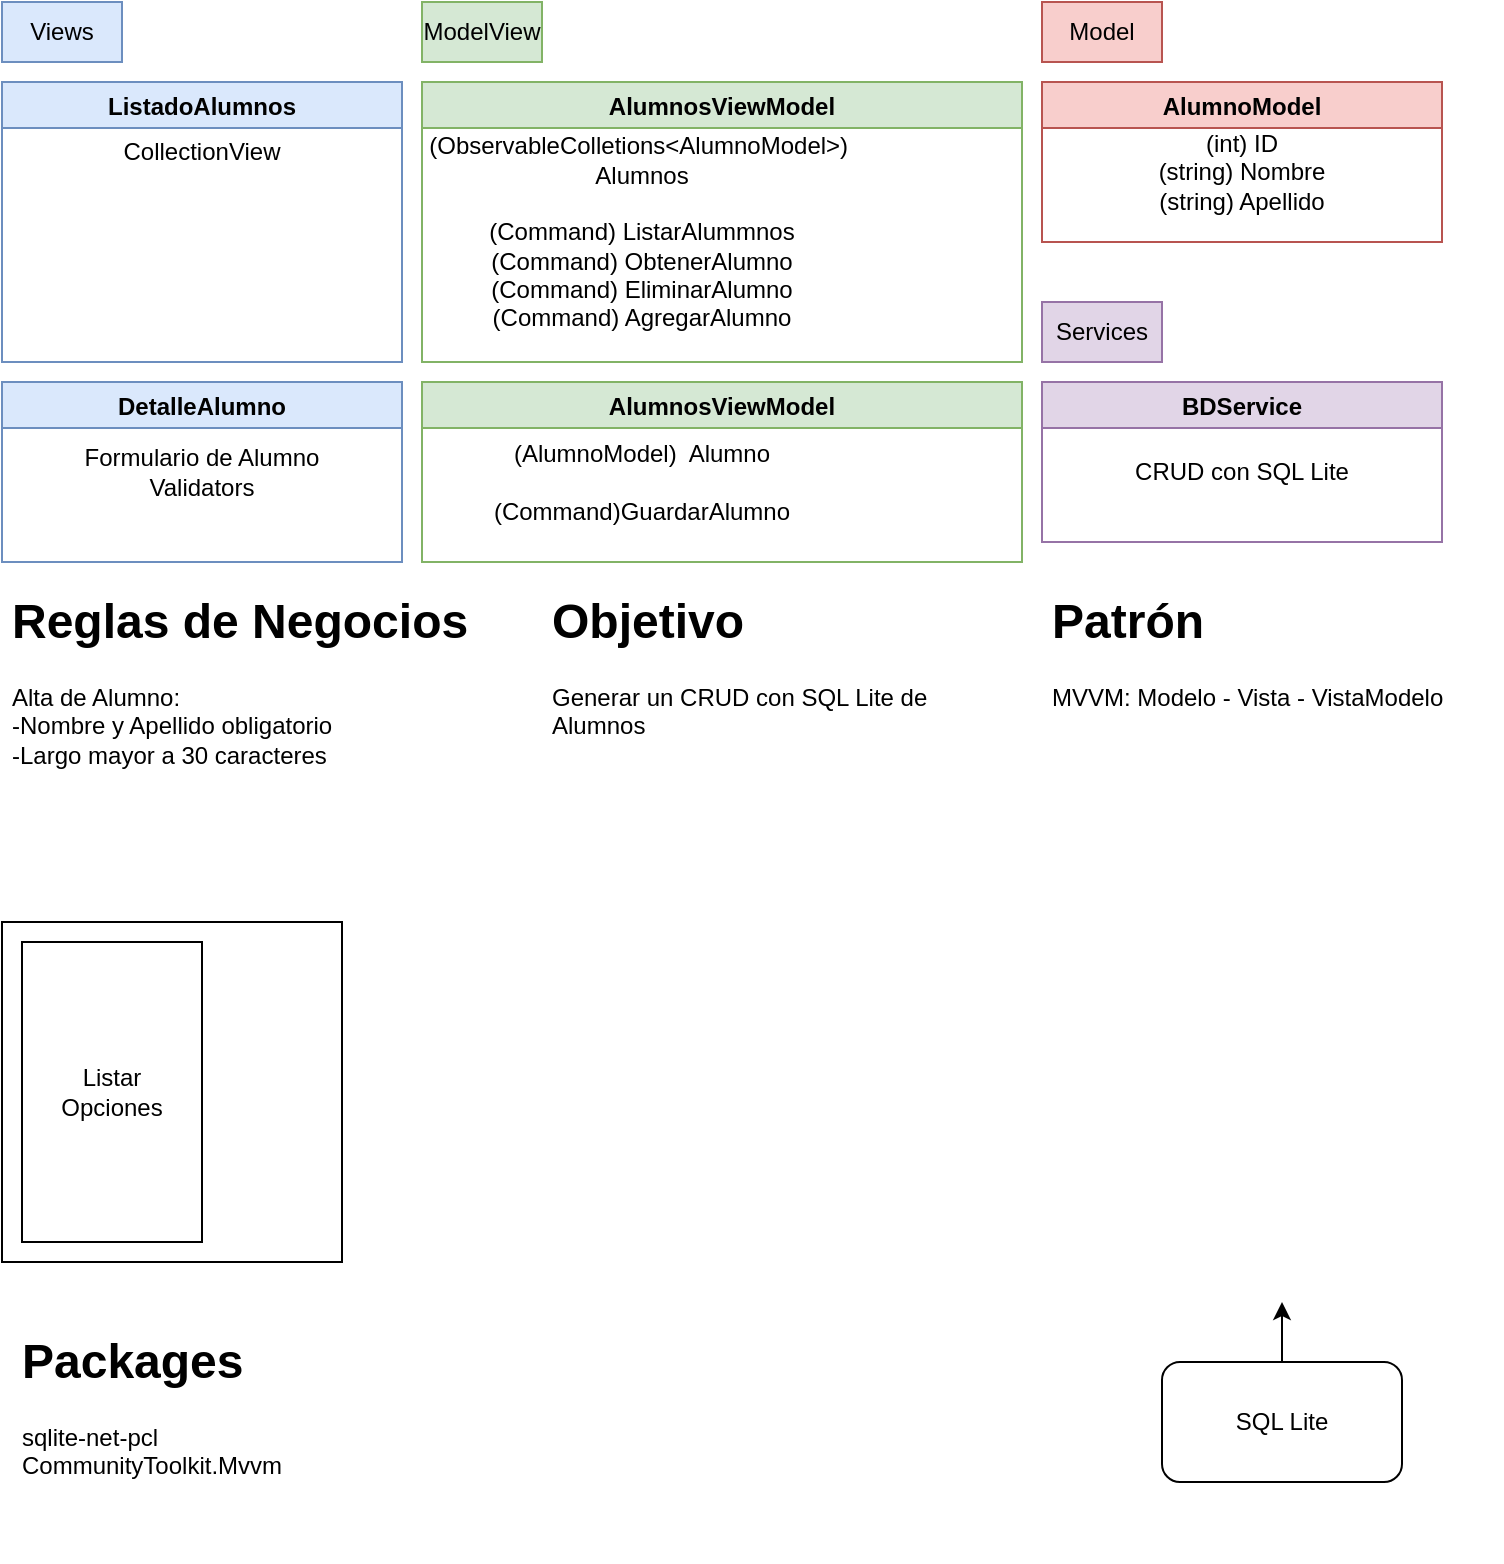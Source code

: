 <mxfile version="20.2.4" type="github">
  <diagram id="NB6mXYDmec099IJfaaXO" name="Página-1">
    <mxGraphModel dx="1963" dy="1189" grid="1" gridSize="10" guides="1" tooltips="1" connect="1" arrows="1" fold="1" page="1" pageScale="1" pageWidth="827" pageHeight="1169" math="0" shadow="0">
      <root>
        <mxCell id="0" />
        <mxCell id="1" parent="0" />
        <mxCell id="c-SrezF3dRg-0r12ovPg-1" value="ListadoAlumnos" style="swimlane;fillColor=#dae8fc;strokeColor=#6c8ebf;" vertex="1" parent="1">
          <mxGeometry x="40" y="120" width="200" height="140" as="geometry" />
        </mxCell>
        <mxCell id="c-SrezF3dRg-0r12ovPg-15" value="CollectionView" style="text;html=1;strokeColor=none;fillColor=none;align=center;verticalAlign=middle;whiteSpace=wrap;rounded=0;" vertex="1" parent="c-SrezF3dRg-0r12ovPg-1">
          <mxGeometry y="20" width="200" height="30" as="geometry" />
        </mxCell>
        <mxCell id="c-SrezF3dRg-0r12ovPg-2" value="AlumnosViewModel" style="swimlane;fillColor=#d5e8d4;strokeColor=#82b366;startSize=23;" vertex="1" parent="1">
          <mxGeometry x="250" y="120" width="300" height="140" as="geometry" />
        </mxCell>
        <mxCell id="c-SrezF3dRg-0r12ovPg-11" value="(ObservableColletions&amp;lt;AlumnoModel&amp;gt;)&amp;nbsp; Alumnos&lt;br&gt;&lt;br&gt;(Command) ListarAlummnos&lt;br&gt;(Command) ObtenerAlumno&lt;br&gt;(Command) EliminarAlumno&lt;br&gt;(Command) AgregarAlumno" style="text;html=1;strokeColor=none;fillColor=none;align=center;verticalAlign=middle;whiteSpace=wrap;rounded=0;" vertex="1" parent="c-SrezF3dRg-0r12ovPg-2">
          <mxGeometry x="20" y="20" width="180" height="110" as="geometry" />
        </mxCell>
        <mxCell id="c-SrezF3dRg-0r12ovPg-3" value="Views" style="text;html=1;strokeColor=#6c8ebf;fillColor=#dae8fc;align=center;verticalAlign=middle;whiteSpace=wrap;rounded=0;" vertex="1" parent="1">
          <mxGeometry x="40" y="80" width="60" height="30" as="geometry" />
        </mxCell>
        <mxCell id="c-SrezF3dRg-0r12ovPg-4" value="ModelView" style="text;html=1;strokeColor=#82b366;fillColor=#d5e8d4;align=center;verticalAlign=middle;whiteSpace=wrap;rounded=0;" vertex="1" parent="1">
          <mxGeometry x="250" y="80" width="60" height="30" as="geometry" />
        </mxCell>
        <mxCell id="c-SrezF3dRg-0r12ovPg-5" value="Model" style="text;html=1;strokeColor=#b85450;fillColor=#f8cecc;align=center;verticalAlign=middle;whiteSpace=wrap;rounded=0;" vertex="1" parent="1">
          <mxGeometry x="560" y="80" width="60" height="30" as="geometry" />
        </mxCell>
        <mxCell id="c-SrezF3dRg-0r12ovPg-6" value="AlumnoModel" style="swimlane;fillColor=#f8cecc;strokeColor=#b85450;" vertex="1" parent="1">
          <mxGeometry x="560" y="120" width="200" height="80" as="geometry" />
        </mxCell>
        <mxCell id="c-SrezF3dRg-0r12ovPg-9" value="(int) ID&lt;br&gt;(string) Nombre&lt;br&gt;(string) Apellido" style="text;html=1;strokeColor=none;fillColor=none;align=center;verticalAlign=middle;whiteSpace=wrap;rounded=0;" vertex="1" parent="c-SrezF3dRg-0r12ovPg-6">
          <mxGeometry x="10" y="30" width="180" height="30" as="geometry" />
        </mxCell>
        <mxCell id="c-SrezF3dRg-0r12ovPg-7" value="&lt;h1&gt;Objetivo&lt;/h1&gt;&lt;p&gt;Generar un CRUD con SQL Lite de Alumnos&lt;/p&gt;" style="text;html=1;strokeColor=none;fillColor=none;spacing=5;spacingTop=-20;whiteSpace=wrap;overflow=hidden;rounded=0;" vertex="1" parent="1">
          <mxGeometry x="310" y="370" width="200" height="120" as="geometry" />
        </mxCell>
        <mxCell id="c-SrezF3dRg-0r12ovPg-8" value="DetalleAlumno" style="swimlane;fillColor=#dae8fc;strokeColor=#6c8ebf;" vertex="1" parent="1">
          <mxGeometry x="40" y="270" width="200" height="90" as="geometry" />
        </mxCell>
        <mxCell id="c-SrezF3dRg-0r12ovPg-16" value="Formulario de Alumno&lt;br&gt;Validators" style="text;html=1;strokeColor=none;fillColor=none;align=center;verticalAlign=middle;whiteSpace=wrap;rounded=0;" vertex="1" parent="c-SrezF3dRg-0r12ovPg-8">
          <mxGeometry y="30" width="200" height="30" as="geometry" />
        </mxCell>
        <mxCell id="c-SrezF3dRg-0r12ovPg-13" value="AlumnosViewModel" style="swimlane;fillColor=#d5e8d4;strokeColor=#82b366;startSize=23;" vertex="1" parent="1">
          <mxGeometry x="250" y="270" width="300" height="90" as="geometry" />
        </mxCell>
        <mxCell id="c-SrezF3dRg-0r12ovPg-14" value="(AlumnoModel)&amp;nbsp; Alumno&lt;br&gt;&lt;br&gt;(Command)GuardarAlumno&lt;br&gt;" style="text;html=1;strokeColor=none;fillColor=none;align=center;verticalAlign=middle;whiteSpace=wrap;rounded=0;" vertex="1" parent="c-SrezF3dRg-0r12ovPg-13">
          <mxGeometry x="20" y="20" width="180" height="60" as="geometry" />
        </mxCell>
        <mxCell id="c-SrezF3dRg-0r12ovPg-17" value="&lt;h1&gt;Reglas de Negocios&lt;/h1&gt;&lt;div&gt;Alta de Alumno:&lt;br&gt;-Nombre y Apellido obligatorio&lt;br&gt;-Largo mayor a 30 caracteres&lt;/div&gt;" style="text;html=1;strokeColor=none;fillColor=none;spacing=5;spacingTop=-20;whiteSpace=wrap;overflow=hidden;rounded=0;" vertex="1" parent="1">
          <mxGeometry x="40" y="370" width="270" height="120" as="geometry" />
        </mxCell>
        <mxCell id="c-SrezF3dRg-0r12ovPg-18" value="" style="whiteSpace=wrap;html=1;aspect=fixed;" vertex="1" parent="1">
          <mxGeometry x="40" y="540" width="170" height="170" as="geometry" />
        </mxCell>
        <mxCell id="c-SrezF3dRg-0r12ovPg-19" value="Listar&lt;br&gt;Opciones" style="rounded=0;whiteSpace=wrap;html=1;" vertex="1" parent="1">
          <mxGeometry x="50" y="550" width="90" height="150" as="geometry" />
        </mxCell>
        <mxCell id="c-SrezF3dRg-0r12ovPg-21" value="Services" style="text;html=1;strokeColor=#9673a6;fillColor=#e1d5e7;align=center;verticalAlign=middle;whiteSpace=wrap;rounded=0;" vertex="1" parent="1">
          <mxGeometry x="560" y="230" width="60" height="30" as="geometry" />
        </mxCell>
        <mxCell id="c-SrezF3dRg-0r12ovPg-22" value="BDService" style="swimlane;fillColor=#e1d5e7;strokeColor=#9673a6;" vertex="1" parent="1">
          <mxGeometry x="560" y="270" width="200" height="80" as="geometry" />
        </mxCell>
        <mxCell id="c-SrezF3dRg-0r12ovPg-23" value="CRUD con SQL Lite" style="text;html=1;strokeColor=none;fillColor=none;align=center;verticalAlign=middle;whiteSpace=wrap;rounded=0;" vertex="1" parent="c-SrezF3dRg-0r12ovPg-22">
          <mxGeometry x="10" y="30" width="180" height="30" as="geometry" />
        </mxCell>
        <mxCell id="c-SrezF3dRg-0r12ovPg-24" value="&lt;h1&gt;Patrón&lt;/h1&gt;&lt;div&gt;MVVM: Modelo - Vista - VistaModelo&lt;/div&gt;" style="text;html=1;strokeColor=none;fillColor=none;spacing=5;spacingTop=-20;whiteSpace=wrap;overflow=hidden;rounded=0;" vertex="1" parent="1">
          <mxGeometry x="560" y="370" width="230" height="120" as="geometry" />
        </mxCell>
        <mxCell id="c-SrezF3dRg-0r12ovPg-25" value="" style="shape=image;verticalLabelPosition=bottom;labelBackgroundColor=default;verticalAlign=top;aspect=fixed;imageAspect=0;image=https://docs.microsoft.com/en-us/learn/dot-net-maui/store-local-data/media/2-data-storage-options.svg;" vertex="1" parent="1">
          <mxGeometry x="277.24" y="570" width="482.76" height="140" as="geometry" />
        </mxCell>
        <mxCell id="c-SrezF3dRg-0r12ovPg-27" style="edgeStyle=orthogonalEdgeStyle;rounded=0;orthogonalLoop=1;jettySize=auto;html=1;" edge="1" parent="1" source="c-SrezF3dRg-0r12ovPg-26">
          <mxGeometry relative="1" as="geometry">
            <mxPoint x="680" y="730" as="targetPoint" />
          </mxGeometry>
        </mxCell>
        <mxCell id="c-SrezF3dRg-0r12ovPg-26" value="SQL Lite" style="rounded=1;whiteSpace=wrap;html=1;" vertex="1" parent="1">
          <mxGeometry x="620" y="760" width="120" height="60" as="geometry" />
        </mxCell>
        <mxCell id="c-SrezF3dRg-0r12ovPg-28" value="&lt;h1&gt;Packages&lt;/h1&gt;&lt;div&gt;sqlite-net-pcl&lt;br&gt;&lt;/div&gt;&lt;div&gt;CommunityToolkit.Mvvm&lt;/div&gt;" style="text;html=1;strokeColor=none;fillColor=none;spacing=5;spacingTop=-20;whiteSpace=wrap;overflow=hidden;rounded=0;" vertex="1" parent="1">
          <mxGeometry x="45" y="740" width="190" height="120" as="geometry" />
        </mxCell>
      </root>
    </mxGraphModel>
  </diagram>
</mxfile>
